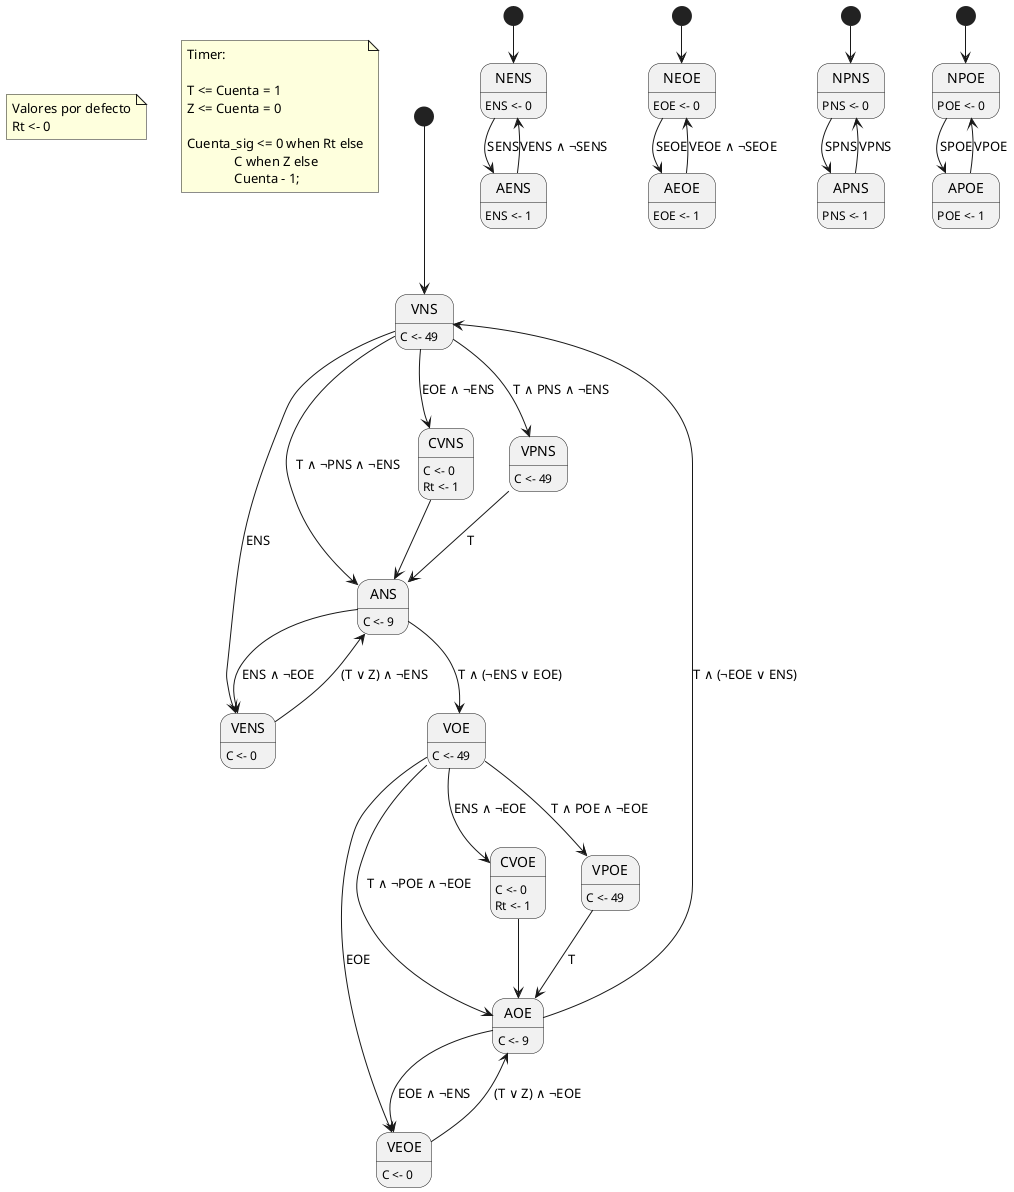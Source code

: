 @startuml

note as N_valor_defecto
 Valores por defecto
 Rt <- 0
end note

note as N_timer
Timer:

T <= Cuenta = 1
Z <= Cuenta = 0

Cuenta_sig <= 0 when Rt else
              C when Z else
              Cuenta - 1;
end note

VNS : C <- 49
CVNS : C <- 0
CVNS : Rt <- 1
VPNS : C <- 49
VENS : C <- 0
VOE : C <- 49
CVOE : C <- 0
CVOE : Rt <- 1
VPOE : C <- 49
VEOE : C <- 0
ANS : C <- 9
AOE : C <- 9

[*] --> VNS
VNS --> ANS : T ∧ ¬PNS ∧ ¬ENS
VNS --> VPNS : T ∧ PNS ∧ ¬ENS
VNS --> VENS : ENS
VNS --> CVNS : EOE ∧ ¬ENS
CVNS --> ANS
VENS --> ANS : (T ∨ Z) ∧ ¬ENS
VPNS --> ANS : T
ANS --> VOE : T ∧ (¬ENS ∨ EOE)
ANS --> VENS : ENS ∧ ¬EOE
VOE --> AOE : T ∧ ¬POE ∧ ¬EOE
VOE --> VPOE : T ∧ POE ∧ ¬EOE
VOE --> VEOE : EOE
VOE --> CVOE : ENS ∧ ¬EOE
CVOE --> AOE
VEOE --> AOE : (T ∨ Z) ∧ ¬EOE
VPOE --> AOE : T
AOE --> VNS : T ∧ (¬EOE ∨ ENS)
AOE --> VEOE : EOE ∧ ¬ENS

||
NENS : ENS <- 0
AENS : ENS <- 1
[*] --> NENS
NENS --> AENS : SENS
AENS --> NENS : VENS ∧ ¬SENS

||
NEOE : EOE <- 0
AEOE : EOE <- 1
[*] --> NEOE
NEOE --> AEOE : SEOE
AEOE --> NEOE : VEOE ∧ ¬SEOE

||
NPNS : PNS <- 0
APNS : PNS <- 1
[*] --> NPNS
NPNS --> APNS : SPNS
APNS --> NPNS : VPNS

||
NPOE : POE <- 0
APOE : POE <- 1
[*] --> NPOE
NPOE --> APOE : SPOE
APOE --> NPOE : VPOE

@enduml
